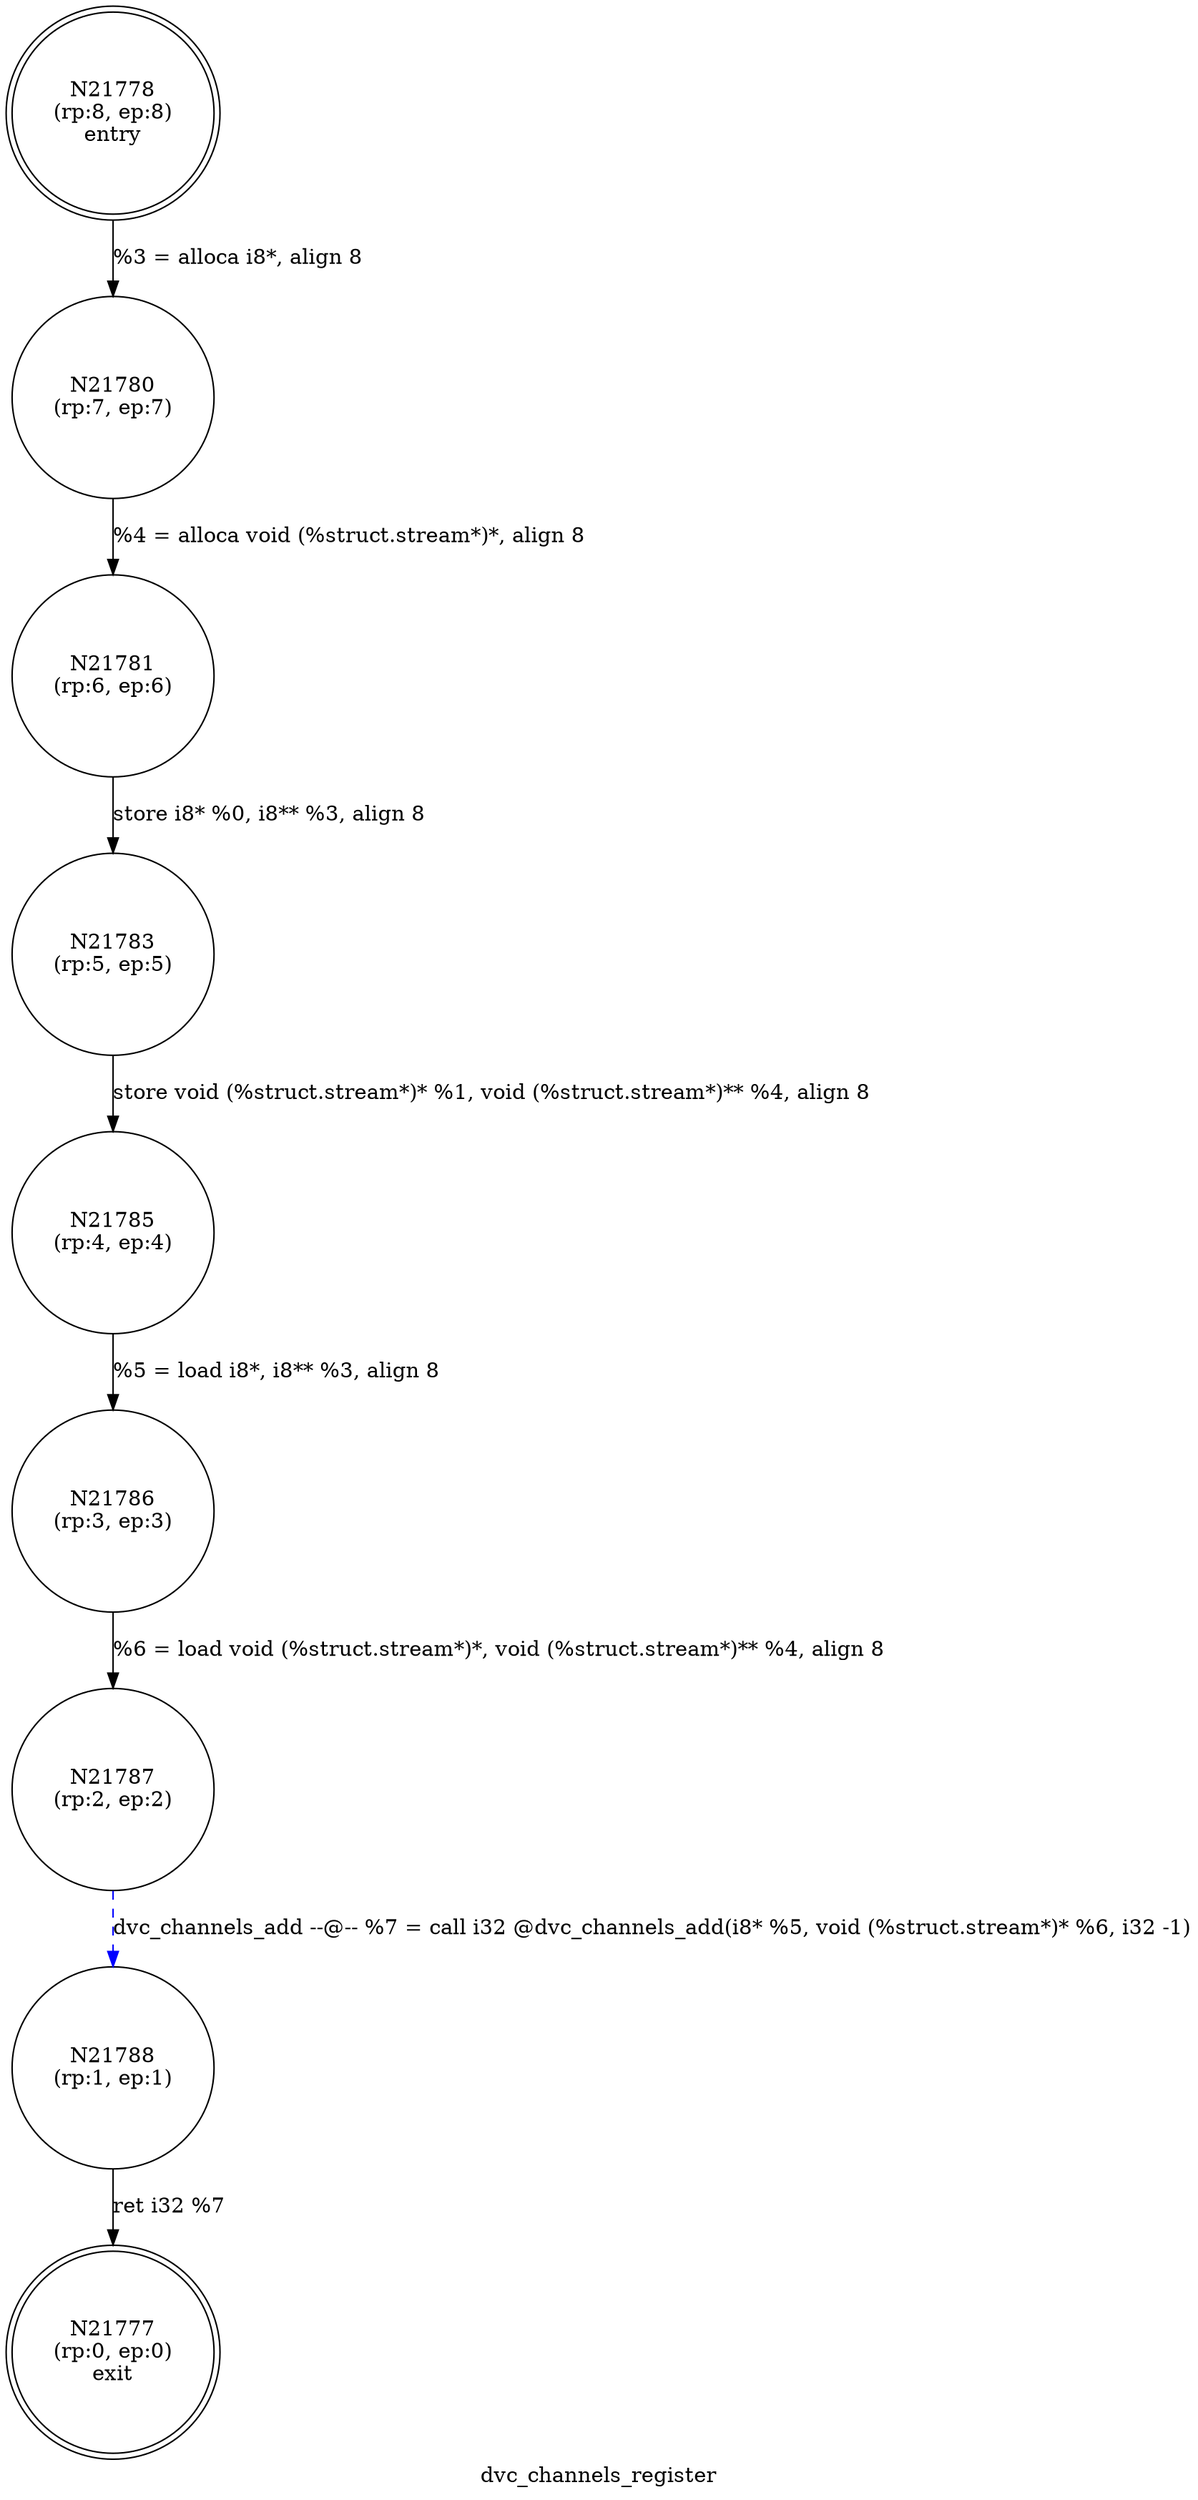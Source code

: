digraph dvc_channels_register {
label="dvc_channels_register"
21777 [label="N21777\n(rp:0, ep:0)\nexit", shape="doublecircle"]
21778 [label="N21778\n(rp:8, ep:8)\nentry", shape="doublecircle"]
21778 -> 21780 [label="%3 = alloca i8*, align 8"]
21780 [label="N21780\n(rp:7, ep:7)", shape="circle"]
21780 -> 21781 [label="%4 = alloca void (%struct.stream*)*, align 8"]
21781 [label="N21781\n(rp:6, ep:6)", shape="circle"]
21781 -> 21783 [label="store i8* %0, i8** %3, align 8"]
21783 [label="N21783\n(rp:5, ep:5)", shape="circle"]
21783 -> 21785 [label="store void (%struct.stream*)* %1, void (%struct.stream*)** %4, align 8"]
21785 [label="N21785\n(rp:4, ep:4)", shape="circle"]
21785 -> 21786 [label="%5 = load i8*, i8** %3, align 8"]
21786 [label="N21786\n(rp:3, ep:3)", shape="circle"]
21786 -> 21787 [label="%6 = load void (%struct.stream*)*, void (%struct.stream*)** %4, align 8"]
21787 [label="N21787\n(rp:2, ep:2)", shape="circle"]
21787 -> 21788 [label="dvc_channels_add --@-- %7 = call i32 @dvc_channels_add(i8* %5, void (%struct.stream*)* %6, i32 -1)", style="dashed", color="blue"]
21788 [label="N21788\n(rp:1, ep:1)", shape="circle"]
21788 -> 21777 [label="ret i32 %7"]
}
